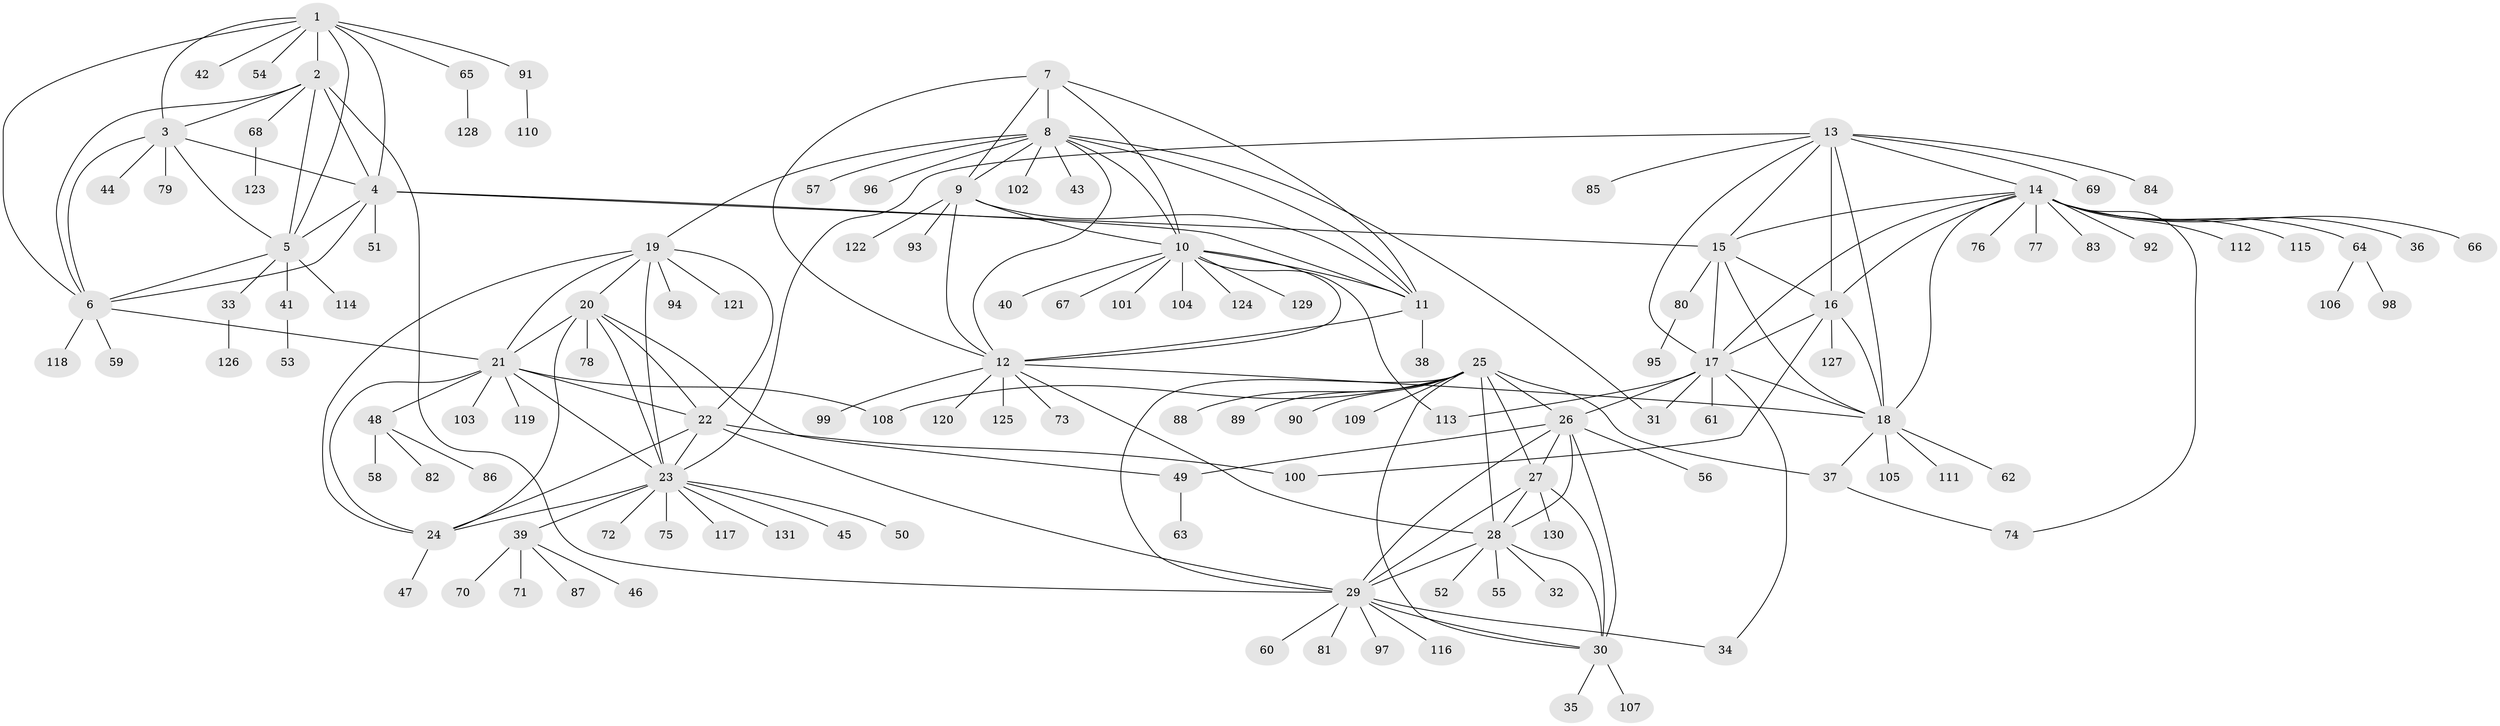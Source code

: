 // coarse degree distribution, {7: 0.03, 6: 0.05, 5: 0.03, 10: 0.03, 9: 0.03, 13: 0.01, 11: 0.03, 8: 0.01, 4: 0.03, 14: 0.01, 1: 0.66, 2: 0.07, 3: 0.01}
// Generated by graph-tools (version 1.1) at 2025/24/03/03/25 07:24:14]
// undirected, 131 vertices, 194 edges
graph export_dot {
graph [start="1"]
  node [color=gray90,style=filled];
  1;
  2;
  3;
  4;
  5;
  6;
  7;
  8;
  9;
  10;
  11;
  12;
  13;
  14;
  15;
  16;
  17;
  18;
  19;
  20;
  21;
  22;
  23;
  24;
  25;
  26;
  27;
  28;
  29;
  30;
  31;
  32;
  33;
  34;
  35;
  36;
  37;
  38;
  39;
  40;
  41;
  42;
  43;
  44;
  45;
  46;
  47;
  48;
  49;
  50;
  51;
  52;
  53;
  54;
  55;
  56;
  57;
  58;
  59;
  60;
  61;
  62;
  63;
  64;
  65;
  66;
  67;
  68;
  69;
  70;
  71;
  72;
  73;
  74;
  75;
  76;
  77;
  78;
  79;
  80;
  81;
  82;
  83;
  84;
  85;
  86;
  87;
  88;
  89;
  90;
  91;
  92;
  93;
  94;
  95;
  96;
  97;
  98;
  99;
  100;
  101;
  102;
  103;
  104;
  105;
  106;
  107;
  108;
  109;
  110;
  111;
  112;
  113;
  114;
  115;
  116;
  117;
  118;
  119;
  120;
  121;
  122;
  123;
  124;
  125;
  126;
  127;
  128;
  129;
  130;
  131;
  1 -- 2;
  1 -- 3;
  1 -- 4;
  1 -- 5;
  1 -- 6;
  1 -- 42;
  1 -- 54;
  1 -- 65;
  1 -- 91;
  2 -- 3;
  2 -- 4;
  2 -- 5;
  2 -- 6;
  2 -- 29;
  2 -- 68;
  3 -- 4;
  3 -- 5;
  3 -- 6;
  3 -- 44;
  3 -- 79;
  4 -- 5;
  4 -- 6;
  4 -- 11;
  4 -- 15;
  4 -- 51;
  5 -- 6;
  5 -- 33;
  5 -- 41;
  5 -- 114;
  6 -- 21;
  6 -- 59;
  6 -- 118;
  7 -- 8;
  7 -- 9;
  7 -- 10;
  7 -- 11;
  7 -- 12;
  8 -- 9;
  8 -- 10;
  8 -- 11;
  8 -- 12;
  8 -- 19;
  8 -- 31;
  8 -- 43;
  8 -- 57;
  8 -- 96;
  8 -- 102;
  9 -- 10;
  9 -- 11;
  9 -- 12;
  9 -- 93;
  9 -- 122;
  10 -- 11;
  10 -- 12;
  10 -- 40;
  10 -- 67;
  10 -- 101;
  10 -- 104;
  10 -- 113;
  10 -- 124;
  10 -- 129;
  11 -- 12;
  11 -- 38;
  12 -- 18;
  12 -- 28;
  12 -- 73;
  12 -- 99;
  12 -- 120;
  12 -- 125;
  13 -- 14;
  13 -- 15;
  13 -- 16;
  13 -- 17;
  13 -- 18;
  13 -- 23;
  13 -- 69;
  13 -- 84;
  13 -- 85;
  14 -- 15;
  14 -- 16;
  14 -- 17;
  14 -- 18;
  14 -- 36;
  14 -- 64;
  14 -- 66;
  14 -- 74;
  14 -- 76;
  14 -- 77;
  14 -- 83;
  14 -- 92;
  14 -- 112;
  14 -- 115;
  15 -- 16;
  15 -- 17;
  15 -- 18;
  15 -- 80;
  16 -- 17;
  16 -- 18;
  16 -- 100;
  16 -- 127;
  17 -- 18;
  17 -- 26;
  17 -- 31;
  17 -- 34;
  17 -- 61;
  17 -- 113;
  18 -- 37;
  18 -- 62;
  18 -- 105;
  18 -- 111;
  19 -- 20;
  19 -- 21;
  19 -- 22;
  19 -- 23;
  19 -- 24;
  19 -- 94;
  19 -- 121;
  20 -- 21;
  20 -- 22;
  20 -- 23;
  20 -- 24;
  20 -- 49;
  20 -- 78;
  21 -- 22;
  21 -- 23;
  21 -- 24;
  21 -- 48;
  21 -- 103;
  21 -- 108;
  21 -- 119;
  22 -- 23;
  22 -- 24;
  22 -- 29;
  22 -- 100;
  23 -- 24;
  23 -- 39;
  23 -- 45;
  23 -- 50;
  23 -- 72;
  23 -- 75;
  23 -- 117;
  23 -- 131;
  24 -- 47;
  25 -- 26;
  25 -- 27;
  25 -- 28;
  25 -- 29;
  25 -- 30;
  25 -- 37;
  25 -- 88;
  25 -- 89;
  25 -- 90;
  25 -- 108;
  25 -- 109;
  26 -- 27;
  26 -- 28;
  26 -- 29;
  26 -- 30;
  26 -- 49;
  26 -- 56;
  27 -- 28;
  27 -- 29;
  27 -- 30;
  27 -- 130;
  28 -- 29;
  28 -- 30;
  28 -- 32;
  28 -- 52;
  28 -- 55;
  29 -- 30;
  29 -- 34;
  29 -- 60;
  29 -- 81;
  29 -- 97;
  29 -- 116;
  30 -- 35;
  30 -- 107;
  33 -- 126;
  37 -- 74;
  39 -- 46;
  39 -- 70;
  39 -- 71;
  39 -- 87;
  41 -- 53;
  48 -- 58;
  48 -- 82;
  48 -- 86;
  49 -- 63;
  64 -- 98;
  64 -- 106;
  65 -- 128;
  68 -- 123;
  80 -- 95;
  91 -- 110;
}
